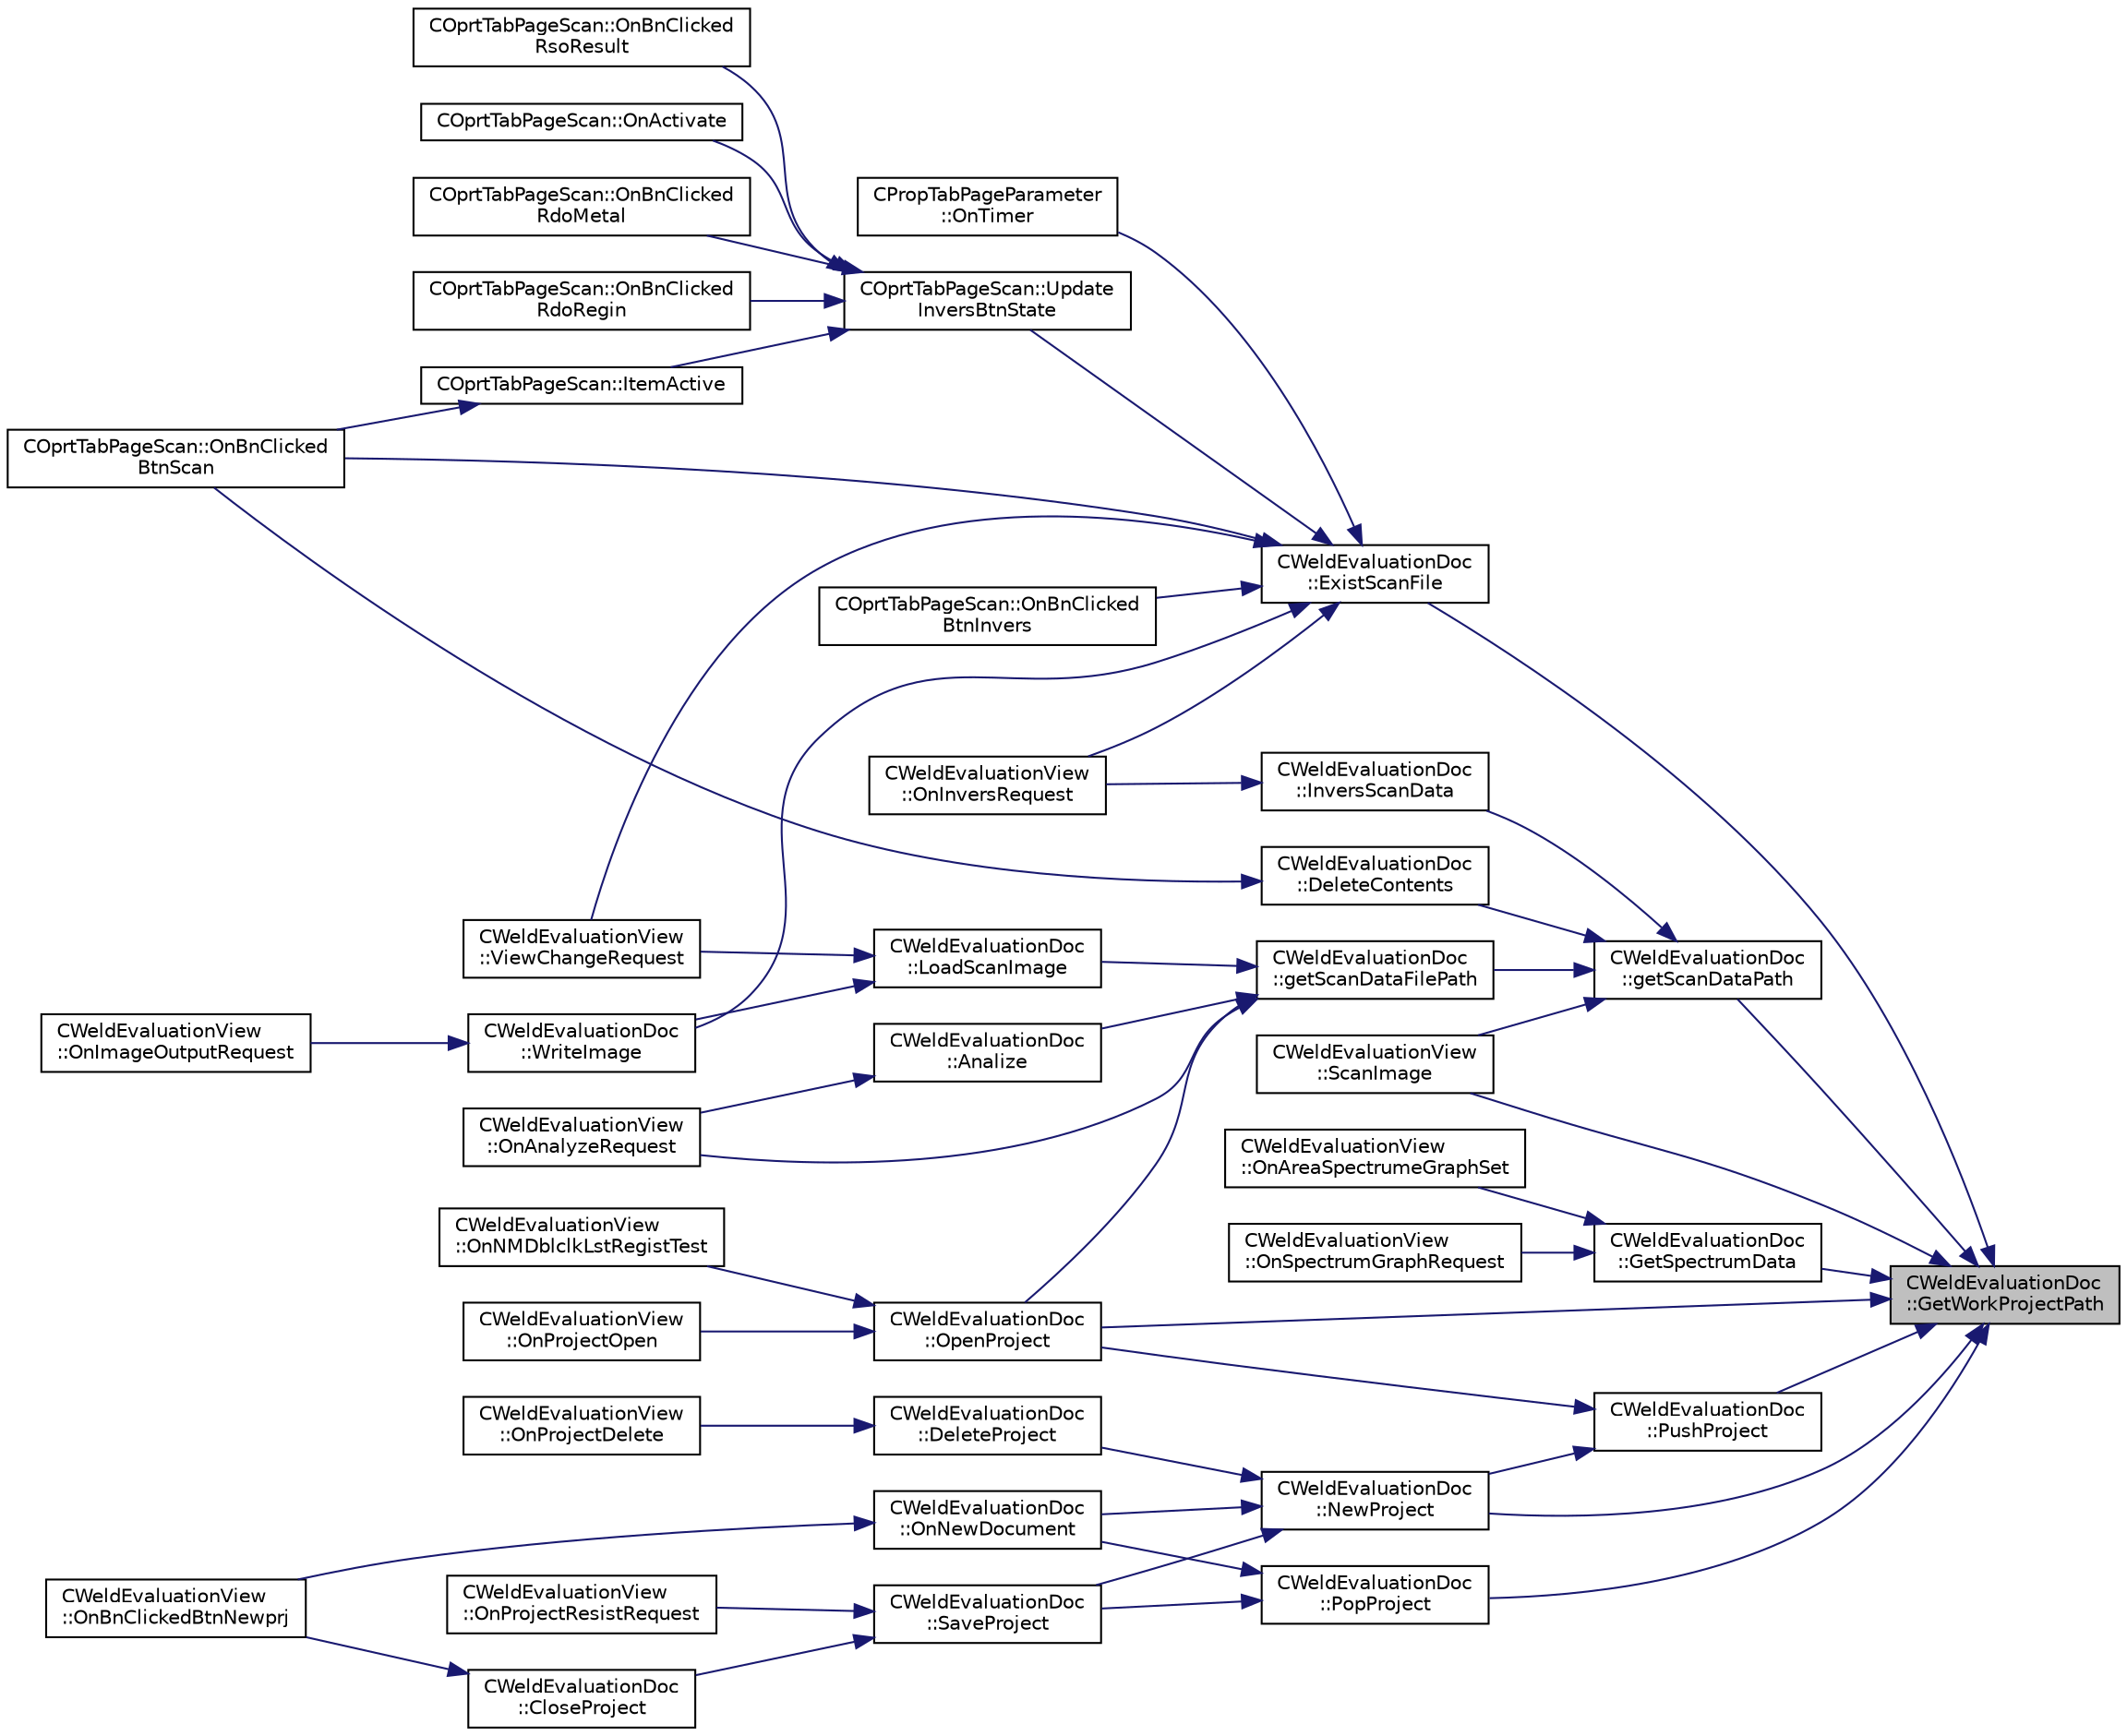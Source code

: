 digraph "CWeldEvaluationDoc::GetWorkProjectPath"
{
 // LATEX_PDF_SIZE
  edge [fontname="Helvetica",fontsize="10",labelfontname="Helvetica",labelfontsize="10"];
  node [fontname="Helvetica",fontsize="10",shape=record];
  rankdir="RL";
  Node1 [label="CWeldEvaluationDoc\l::GetWorkProjectPath",height=0.2,width=0.4,color="black", fillcolor="grey75", style="filled", fontcolor="black",tooltip="ワークプロジェクトパスの取得"];
  Node1 -> Node2 [dir="back",color="midnightblue",fontsize="10",style="solid",fontname="Helvetica"];
  Node2 [label="CWeldEvaluationDoc\l::ExistScanFile",height=0.2,width=0.4,color="black", fillcolor="white", style="filled",URL="$class_c_weld_evaluation_doc.html#a41aafce3ebbfa44a9741100ed1134583",tooltip="スキャンファイルの設定有無判定"];
  Node2 -> Node3 [dir="back",color="midnightblue",fontsize="10",style="solid",fontname="Helvetica"];
  Node3 [label="COprtTabPageScan::OnBnClicked\lBtnInvers",height=0.2,width=0.4,color="black", fillcolor="white", style="filled",URL="$class_c_oprt_tab_page_scan.html#a6b87d0ef6afcfc5a37e5bfa25d13c06d",tooltip="「上下反転」ボタン押下時処理"];
  Node2 -> Node4 [dir="back",color="midnightblue",fontsize="10",style="solid",fontname="Helvetica"];
  Node4 [label="COprtTabPageScan::OnBnClicked\lBtnScan",height=0.2,width=0.4,color="black", fillcolor="white", style="filled",URL="$class_c_oprt_tab_page_scan.html#a325bd4d3b6c573140e8b23f901378767",tooltip="スキャンボタン押下時処理"];
  Node2 -> Node5 [dir="back",color="midnightblue",fontsize="10",style="solid",fontname="Helvetica"];
  Node5 [label="CWeldEvaluationView\l::OnInversRequest",height=0.2,width=0.4,color="black", fillcolor="white", style="filled",URL="$class_c_weld_evaluation_view.html#a64432e2c0e21d161465fb28eb9e71594",tooltip="データ反転の要求"];
  Node2 -> Node6 [dir="back",color="midnightblue",fontsize="10",style="solid",fontname="Helvetica"];
  Node6 [label="CPropTabPageParameter\l::OnTimer",height=0.2,width=0.4,color="black", fillcolor="white", style="filled",URL="$class_c_prop_tab_page_parameter.html#a14f7d8b2d5db7edb3211c6c969dd4701",tooltip="タイマー"];
  Node2 -> Node7 [dir="back",color="midnightblue",fontsize="10",style="solid",fontname="Helvetica"];
  Node7 [label="COprtTabPageScan::Update\lInversBtnState",height=0.2,width=0.4,color="black", fillcolor="white", style="filled",URL="$class_c_oprt_tab_page_scan.html#ad0d522b4950e2d288d1ad4aaf9d9a7ec",tooltip="「上下反転」ボタンの状態更新"];
  Node7 -> Node8 [dir="back",color="midnightblue",fontsize="10",style="solid",fontname="Helvetica"];
  Node8 [label="COprtTabPageScan::ItemActive",height=0.2,width=0.4,color="black", fillcolor="white", style="filled",URL="$class_c_oprt_tab_page_scan.html#a5d3d95517a402ff2a779ab4a4770a80a",tooltip="アイテムのアクティブ/ディアクティブ化"];
  Node8 -> Node4 [dir="back",color="midnightblue",fontsize="10",style="solid",fontname="Helvetica"];
  Node7 -> Node9 [dir="back",color="midnightblue",fontsize="10",style="solid",fontname="Helvetica"];
  Node9 [label="COprtTabPageScan::OnActivate",height=0.2,width=0.4,color="black", fillcolor="white", style="filled",URL="$class_c_oprt_tab_page_scan.html#a1736e8cd2fe121b17a05a8017b11c3f1",tooltip="ウインドアクティブ時処理"];
  Node7 -> Node10 [dir="back",color="midnightblue",fontsize="10",style="solid",fontname="Helvetica"];
  Node10 [label="COprtTabPageScan::OnBnClicked\lRdoMetal",height=0.2,width=0.4,color="black", fillcolor="white", style="filled",URL="$class_c_oprt_tab_page_scan.html#abbc7af9bda32c6f7a780ddb615f6184b",tooltip="「金属面」ラジオボタンボタン押下時処理"];
  Node7 -> Node11 [dir="back",color="midnightblue",fontsize="10",style="solid",fontname="Helvetica"];
  Node11 [label="COprtTabPageScan::OnBnClicked\lRdoRegin",height=0.2,width=0.4,color="black", fillcolor="white", style="filled",URL="$class_c_oprt_tab_page_scan.html#a55515cc27a1271c4095fcd2aff4bb152",tooltip="「樹脂面」ラジオボタンボタン押下時処理"];
  Node7 -> Node12 [dir="back",color="midnightblue",fontsize="10",style="solid",fontname="Helvetica"];
  Node12 [label="COprtTabPageScan::OnBnClicked\lRsoResult",height=0.2,width=0.4,color="black", fillcolor="white", style="filled",URL="$class_c_oprt_tab_page_scan.html#aa1589d572bfefc5cec4e460ea04080de",tooltip="「接合結果」ラジオボタンボタン押下時処理"];
  Node2 -> Node13 [dir="back",color="midnightblue",fontsize="10",style="solid",fontname="Helvetica"];
  Node13 [label="CWeldEvaluationView\l::ViewChangeRequest",height=0.2,width=0.4,color="black", fillcolor="white", style="filled",URL="$class_c_weld_evaluation_view.html#a50da59446b116e48eb00b4ccc6074cdd",tooltip="表示変更リクエスト"];
  Node2 -> Node14 [dir="back",color="midnightblue",fontsize="10",style="solid",fontname="Helvetica"];
  Node14 [label="CWeldEvaluationDoc\l::WriteImage",height=0.2,width=0.4,color="black", fillcolor="white", style="filled",URL="$class_c_weld_evaluation_doc.html#a898813fc506ac6765717271c8d944663",tooltip="スキャンイメージの保存"];
  Node14 -> Node15 [dir="back",color="midnightblue",fontsize="10",style="solid",fontname="Helvetica"];
  Node15 [label="CWeldEvaluationView\l::OnImageOutputRequest",height=0.2,width=0.4,color="black", fillcolor="white", style="filled",URL="$class_c_weld_evaluation_view.html#a1b8f0add672d4bc0d3e561c7f61e649f",tooltip="画像出力要求"];
  Node1 -> Node16 [dir="back",color="midnightblue",fontsize="10",style="solid",fontname="Helvetica"];
  Node16 [label="CWeldEvaluationDoc\l::getScanDataPath",height=0.2,width=0.4,color="black", fillcolor="white", style="filled",URL="$class_c_weld_evaluation_doc.html#a18363dcc891c5e076681195958f7ab18",tooltip="スキャンファイルパス取得（拡張子なし）"];
  Node16 -> Node17 [dir="back",color="midnightblue",fontsize="10",style="solid",fontname="Helvetica"];
  Node17 [label="CWeldEvaluationDoc\l::DeleteContents",height=0.2,width=0.4,color="black", fillcolor="white", style="filled",URL="$class_c_weld_evaluation_doc.html#a21fcb772f7329ee52b9b1922b133eca0",tooltip="スキャン情報の削除"];
  Node17 -> Node4 [dir="back",color="midnightblue",fontsize="10",style="solid",fontname="Helvetica"];
  Node16 -> Node18 [dir="back",color="midnightblue",fontsize="10",style="solid",fontname="Helvetica"];
  Node18 [label="CWeldEvaluationDoc\l::getScanDataFilePath",height=0.2,width=0.4,color="black", fillcolor="white", style="filled",URL="$class_c_weld_evaluation_doc.html#a20f4912ddc5aef772cd12ec334e55f04",tooltip="スキャンデータファイルパス取得"];
  Node18 -> Node19 [dir="back",color="midnightblue",fontsize="10",style="solid",fontname="Helvetica"];
  Node19 [label="CWeldEvaluationDoc\l::Analize",height=0.2,width=0.4,color="black", fillcolor="white", style="filled",URL="$class_c_weld_evaluation_doc.html#aec529b21bcd80053e9ace596cc28ee56",tooltip="解析の実施"];
  Node19 -> Node20 [dir="back",color="midnightblue",fontsize="10",style="solid",fontname="Helvetica"];
  Node20 [label="CWeldEvaluationView\l::OnAnalyzeRequest",height=0.2,width=0.4,color="black", fillcolor="white", style="filled",URL="$class_c_weld_evaluation_view.html#a1a9fb7c6caa1412479781ba074a64dc8",tooltip="解析実施要求"];
  Node18 -> Node21 [dir="back",color="midnightblue",fontsize="10",style="solid",fontname="Helvetica"];
  Node21 [label="CWeldEvaluationDoc\l::LoadScanImage",height=0.2,width=0.4,color="black", fillcolor="white", style="filled",URL="$class_c_weld_evaluation_doc.html#a7b289ccf358a0ad255596c59196a3bd0",tooltip="スキャンデータイメージの取得"];
  Node21 -> Node13 [dir="back",color="midnightblue",fontsize="10",style="solid",fontname="Helvetica"];
  Node21 -> Node14 [dir="back",color="midnightblue",fontsize="10",style="solid",fontname="Helvetica"];
  Node18 -> Node20 [dir="back",color="midnightblue",fontsize="10",style="solid",fontname="Helvetica"];
  Node18 -> Node22 [dir="back",color="midnightblue",fontsize="10",style="solid",fontname="Helvetica"];
  Node22 [label="CWeldEvaluationDoc\l::OpenProject",height=0.2,width=0.4,color="black", fillcolor="white", style="filled",URL="$class_c_weld_evaluation_doc.html#abd81887407c6ef8abfb6beed49309aab",tooltip="既存プロジェクトのオープン"];
  Node22 -> Node23 [dir="back",color="midnightblue",fontsize="10",style="solid",fontname="Helvetica"];
  Node23 [label="CWeldEvaluationView\l::OnNMDblclkLstRegistTest",height=0.2,width=0.4,color="black", fillcolor="white", style="filled",URL="$class_c_weld_evaluation_view.html#a407de32087c90c2e33915da88a6cc911",tooltip="登録済み検査選択時処理"];
  Node22 -> Node24 [dir="back",color="midnightblue",fontsize="10",style="solid",fontname="Helvetica"];
  Node24 [label="CWeldEvaluationView\l::OnProjectOpen",height=0.2,width=0.4,color="black", fillcolor="white", style="filled",URL="$class_c_weld_evaluation_view.html#a78595107782d434cd4840b1c98585867",tooltip="プロジェクトのオープン"];
  Node16 -> Node25 [dir="back",color="midnightblue",fontsize="10",style="solid",fontname="Helvetica"];
  Node25 [label="CWeldEvaluationDoc\l::InversScanData",height=0.2,width=0.4,color="black", fillcolor="white", style="filled",URL="$class_c_weld_evaluation_doc.html#a7b5e52d33a0ce7e1fd3e55d6558c553e",tooltip="スキャンデータの上下反転"];
  Node25 -> Node5 [dir="back",color="midnightblue",fontsize="10",style="solid",fontname="Helvetica"];
  Node16 -> Node26 [dir="back",color="midnightblue",fontsize="10",style="solid",fontname="Helvetica"];
  Node26 [label="CWeldEvaluationView\l::ScanImage",height=0.2,width=0.4,color="black", fillcolor="white", style="filled",URL="$class_c_weld_evaluation_view.html#af36ee74161f90ac2fe30337a0fe1fb9d",tooltip="スキャンの実施"];
  Node1 -> Node27 [dir="back",color="midnightblue",fontsize="10",style="solid",fontname="Helvetica"];
  Node27 [label="CWeldEvaluationDoc\l::GetSpectrumData",height=0.2,width=0.4,color="black", fillcolor="white", style="filled",URL="$class_c_weld_evaluation_doc.html#ad49fe5bd6a5dbd63b150bde87a194a10",tooltip="指定位置スペクトル群の取得"];
  Node27 -> Node28 [dir="back",color="midnightblue",fontsize="10",style="solid",fontname="Helvetica"];
  Node28 [label="CWeldEvaluationView\l::OnAreaSpectrumeGraphSet",height=0.2,width=0.4,color="black", fillcolor="white", style="filled",URL="$class_c_weld_evaluation_view.html#acb9374b4f62b3b67625526f4b5d493b4",tooltip="区間スペクトル表示ダイアログの設定"];
  Node27 -> Node29 [dir="back",color="midnightblue",fontsize="10",style="solid",fontname="Helvetica"];
  Node29 [label="CWeldEvaluationView\l::OnSpectrumGraphRequest",height=0.2,width=0.4,color="black", fillcolor="white", style="filled",URL="$class_c_weld_evaluation_view.html#a8805e4c9d110a33112c8b5e7af294f9e",tooltip="スペクトルグラフの表示"];
  Node1 -> Node30 [dir="back",color="midnightblue",fontsize="10",style="solid",fontname="Helvetica"];
  Node30 [label="CWeldEvaluationDoc\l::NewProject",height=0.2,width=0.4,color="black", fillcolor="white", style="filled",URL="$class_c_weld_evaluation_doc.html#a0aec3875f86f89c63daf5161cfded60d",tooltip="新規プロジェクトの構築"];
  Node30 -> Node31 [dir="back",color="midnightblue",fontsize="10",style="solid",fontname="Helvetica"];
  Node31 [label="CWeldEvaluationDoc\l::DeleteProject",height=0.2,width=0.4,color="black", fillcolor="white", style="filled",URL="$class_c_weld_evaluation_doc.html#acceb13e1dba62f59383094194ecf9774",tooltip="プロジェクトの削除"];
  Node31 -> Node32 [dir="back",color="midnightblue",fontsize="10",style="solid",fontname="Helvetica"];
  Node32 [label="CWeldEvaluationView\l::OnProjectDelete",height=0.2,width=0.4,color="black", fillcolor="white", style="filled",URL="$class_c_weld_evaluation_view.html#a1c8f728724d0615945c96bc74bf24e76",tooltip="プロジェクト削除"];
  Node30 -> Node33 [dir="back",color="midnightblue",fontsize="10",style="solid",fontname="Helvetica"];
  Node33 [label="CWeldEvaluationDoc\l::OnNewDocument",height=0.2,width=0.4,color="black", fillcolor="white", style="filled",URL="$class_c_weld_evaluation_doc.html#a2e500461803db9361e0e0c86bc549547",tooltip="新規プロジェクト作成"];
  Node33 -> Node34 [dir="back",color="midnightblue",fontsize="10",style="solid",fontname="Helvetica"];
  Node34 [label="CWeldEvaluationView\l::OnBnClickedBtnNewprj",height=0.2,width=0.4,color="black", fillcolor="white", style="filled",URL="$class_c_weld_evaluation_view.html#ae37e8e96f656ee1e5ac50c77258dcd91",tooltip="「新規検査」ボタン押下時処理"];
  Node30 -> Node35 [dir="back",color="midnightblue",fontsize="10",style="solid",fontname="Helvetica"];
  Node35 [label="CWeldEvaluationDoc\l::SaveProject",height=0.2,width=0.4,color="black", fillcolor="white", style="filled",URL="$class_c_weld_evaluation_doc.html#a92d375305f80e0626001ab1b3c8d75a0",tooltip="プロジェクトの保存"];
  Node35 -> Node36 [dir="back",color="midnightblue",fontsize="10",style="solid",fontname="Helvetica"];
  Node36 [label="CWeldEvaluationDoc\l::CloseProject",height=0.2,width=0.4,color="black", fillcolor="white", style="filled",URL="$class_c_weld_evaluation_doc.html#a848f1a59f54ec2dccf6b874e3371c0a8",tooltip="プロジェクトの終了"];
  Node36 -> Node34 [dir="back",color="midnightblue",fontsize="10",style="solid",fontname="Helvetica"];
  Node35 -> Node37 [dir="back",color="midnightblue",fontsize="10",style="solid",fontname="Helvetica"];
  Node37 [label="CWeldEvaluationView\l::OnProjectResistRequest",height=0.2,width=0.4,color="black", fillcolor="white", style="filled",URL="$class_c_weld_evaluation_view.html#ab8be50e0c7eeb845227827a2c0e99342",tooltip="プロジェクトの更新要求"];
  Node1 -> Node22 [dir="back",color="midnightblue",fontsize="10",style="solid",fontname="Helvetica"];
  Node1 -> Node38 [dir="back",color="midnightblue",fontsize="10",style="solid",fontname="Helvetica"];
  Node38 [label="CWeldEvaluationDoc\l::PopProject",height=0.2,width=0.4,color="black", fillcolor="white", style="filled",URL="$class_c_weld_evaluation_doc.html#ad97fb1fff98c1ec282fed06254c44e4f",tooltip="ワークからプロジェクトへ移動"];
  Node38 -> Node33 [dir="back",color="midnightblue",fontsize="10",style="solid",fontname="Helvetica"];
  Node38 -> Node35 [dir="back",color="midnightblue",fontsize="10",style="solid",fontname="Helvetica"];
  Node1 -> Node39 [dir="back",color="midnightblue",fontsize="10",style="solid",fontname="Helvetica"];
  Node39 [label="CWeldEvaluationDoc\l::PushProject",height=0.2,width=0.4,color="black", fillcolor="white", style="filled",URL="$class_c_weld_evaluation_doc.html#a051b247732fab46470782bf66c3cf332",tooltip="プロジェクトをワークへ移動"];
  Node39 -> Node30 [dir="back",color="midnightblue",fontsize="10",style="solid",fontname="Helvetica"];
  Node39 -> Node22 [dir="back",color="midnightblue",fontsize="10",style="solid",fontname="Helvetica"];
  Node1 -> Node26 [dir="back",color="midnightblue",fontsize="10",style="solid",fontname="Helvetica"];
}
